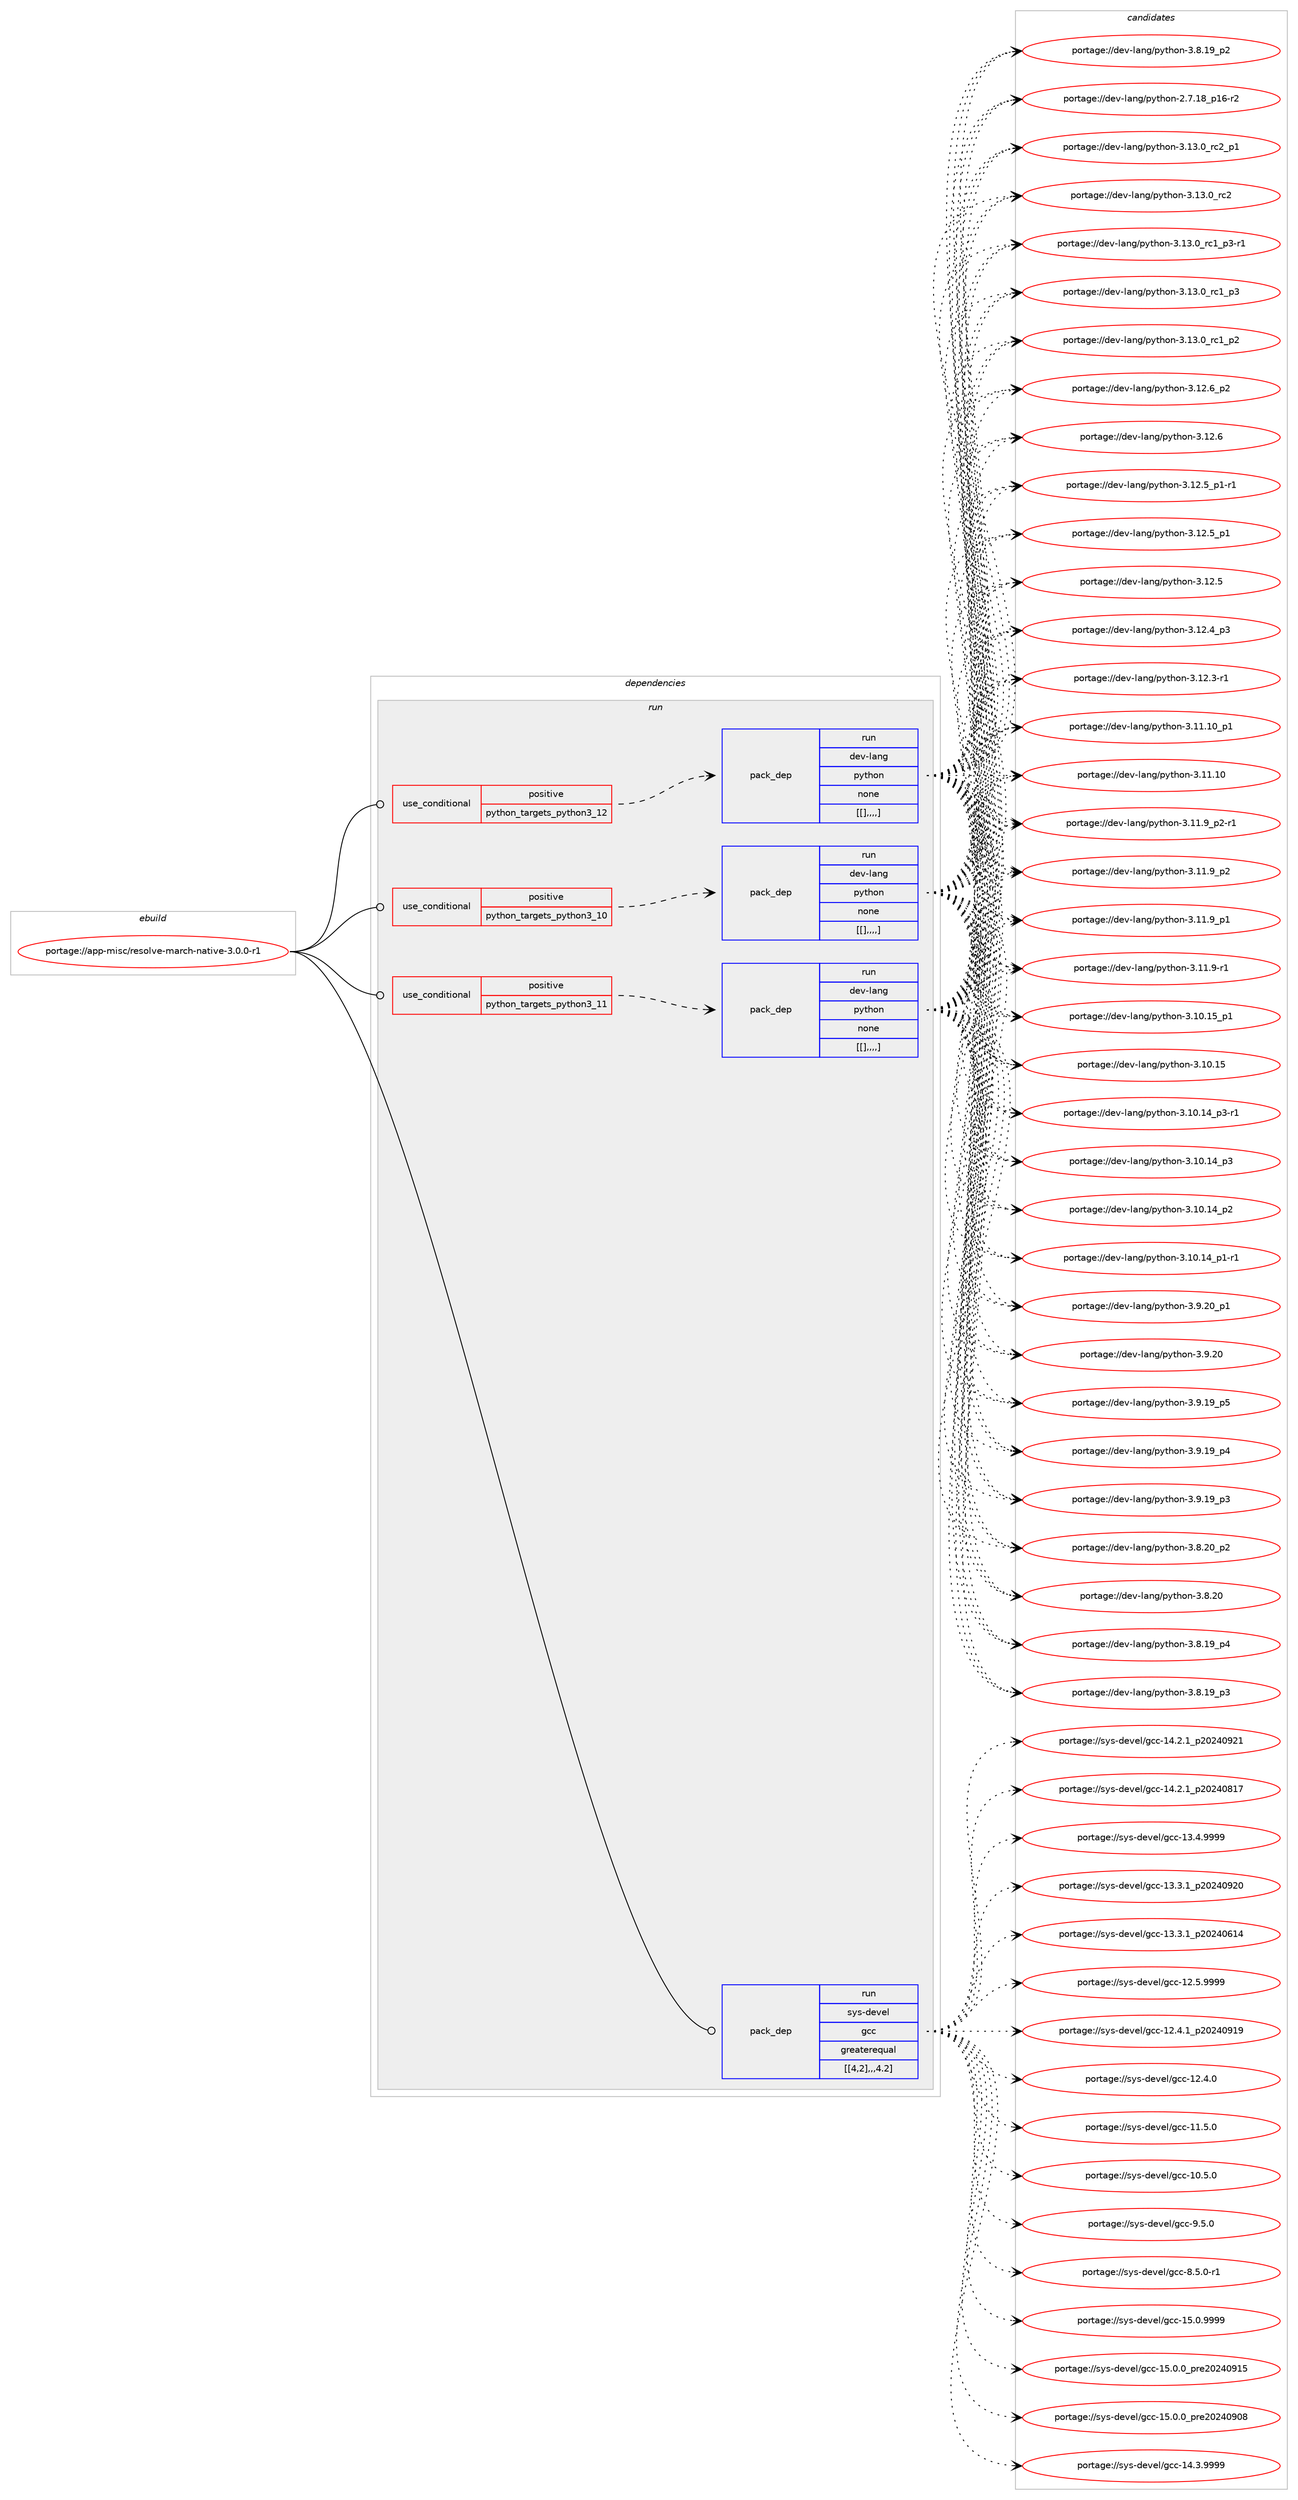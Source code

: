 digraph prolog {

# *************
# Graph options
# *************

newrank=true;
concentrate=true;
compound=true;
graph [rankdir=LR,fontname=Helvetica,fontsize=10,ranksep=1.5];#, ranksep=2.5, nodesep=0.2];
edge  [arrowhead=vee];
node  [fontname=Helvetica,fontsize=10];

# **********
# The ebuild
# **********

subgraph cluster_leftcol {
color=gray;
label=<<i>ebuild</i>>;
id [label="portage://app-misc/resolve-march-native-3.0.0-r1", color=red, width=4, href="../app-misc/resolve-march-native-3.0.0-r1.svg"];
}

# ****************
# The dependencies
# ****************

subgraph cluster_midcol {
color=gray;
label=<<i>dependencies</i>>;
subgraph cluster_compile {
fillcolor="#eeeeee";
style=filled;
label=<<i>compile</i>>;
}
subgraph cluster_compileandrun {
fillcolor="#eeeeee";
style=filled;
label=<<i>compile and run</i>>;
}
subgraph cluster_run {
fillcolor="#eeeeee";
style=filled;
label=<<i>run</i>>;
subgraph cond13051 {
dependency44457 [label=<<TABLE BORDER="0" CELLBORDER="1" CELLSPACING="0" CELLPADDING="4"><TR><TD ROWSPAN="3" CELLPADDING="10">use_conditional</TD></TR><TR><TD>positive</TD></TR><TR><TD>python_targets_python3_10</TD></TR></TABLE>>, shape=none, color=red];
subgraph pack31006 {
dependency44458 [label=<<TABLE BORDER="0" CELLBORDER="1" CELLSPACING="0" CELLPADDING="4" WIDTH="220"><TR><TD ROWSPAN="6" CELLPADDING="30">pack_dep</TD></TR><TR><TD WIDTH="110">run</TD></TR><TR><TD>dev-lang</TD></TR><TR><TD>python</TD></TR><TR><TD>none</TD></TR><TR><TD>[[],,,,]</TD></TR></TABLE>>, shape=none, color=blue];
}
dependency44457:e -> dependency44458:w [weight=20,style="dashed",arrowhead="vee"];
}
id:e -> dependency44457:w [weight=20,style="solid",arrowhead="odot"];
subgraph cond13052 {
dependency44459 [label=<<TABLE BORDER="0" CELLBORDER="1" CELLSPACING="0" CELLPADDING="4"><TR><TD ROWSPAN="3" CELLPADDING="10">use_conditional</TD></TR><TR><TD>positive</TD></TR><TR><TD>python_targets_python3_11</TD></TR></TABLE>>, shape=none, color=red];
subgraph pack31007 {
dependency44460 [label=<<TABLE BORDER="0" CELLBORDER="1" CELLSPACING="0" CELLPADDING="4" WIDTH="220"><TR><TD ROWSPAN="6" CELLPADDING="30">pack_dep</TD></TR><TR><TD WIDTH="110">run</TD></TR><TR><TD>dev-lang</TD></TR><TR><TD>python</TD></TR><TR><TD>none</TD></TR><TR><TD>[[],,,,]</TD></TR></TABLE>>, shape=none, color=blue];
}
dependency44459:e -> dependency44460:w [weight=20,style="dashed",arrowhead="vee"];
}
id:e -> dependency44459:w [weight=20,style="solid",arrowhead="odot"];
subgraph cond13053 {
dependency44461 [label=<<TABLE BORDER="0" CELLBORDER="1" CELLSPACING="0" CELLPADDING="4"><TR><TD ROWSPAN="3" CELLPADDING="10">use_conditional</TD></TR><TR><TD>positive</TD></TR><TR><TD>python_targets_python3_12</TD></TR></TABLE>>, shape=none, color=red];
subgraph pack31008 {
dependency44462 [label=<<TABLE BORDER="0" CELLBORDER="1" CELLSPACING="0" CELLPADDING="4" WIDTH="220"><TR><TD ROWSPAN="6" CELLPADDING="30">pack_dep</TD></TR><TR><TD WIDTH="110">run</TD></TR><TR><TD>dev-lang</TD></TR><TR><TD>python</TD></TR><TR><TD>none</TD></TR><TR><TD>[[],,,,]</TD></TR></TABLE>>, shape=none, color=blue];
}
dependency44461:e -> dependency44462:w [weight=20,style="dashed",arrowhead="vee"];
}
id:e -> dependency44461:w [weight=20,style="solid",arrowhead="odot"];
subgraph pack31009 {
dependency44463 [label=<<TABLE BORDER="0" CELLBORDER="1" CELLSPACING="0" CELLPADDING="4" WIDTH="220"><TR><TD ROWSPAN="6" CELLPADDING="30">pack_dep</TD></TR><TR><TD WIDTH="110">run</TD></TR><TR><TD>sys-devel</TD></TR><TR><TD>gcc</TD></TR><TR><TD>greaterequal</TD></TR><TR><TD>[[4,2],,,4.2]</TD></TR></TABLE>>, shape=none, color=blue];
}
id:e -> dependency44463:w [weight=20,style="solid",arrowhead="odot"];
}
}

# **************
# The candidates
# **************

subgraph cluster_choices {
rank=same;
color=gray;
label=<<i>candidates</i>>;

subgraph choice31006 {
color=black;
nodesep=1;
choice100101118451089711010347112121116104111110455146495146489511499509511249 [label="portage://dev-lang/python-3.13.0_rc2_p1", color=red, width=4,href="../dev-lang/python-3.13.0_rc2_p1.svg"];
choice10010111845108971101034711212111610411111045514649514648951149950 [label="portage://dev-lang/python-3.13.0_rc2", color=red, width=4,href="../dev-lang/python-3.13.0_rc2.svg"];
choice1001011184510897110103471121211161041111104551464951464895114994995112514511449 [label="portage://dev-lang/python-3.13.0_rc1_p3-r1", color=red, width=4,href="../dev-lang/python-3.13.0_rc1_p3-r1.svg"];
choice100101118451089711010347112121116104111110455146495146489511499499511251 [label="portage://dev-lang/python-3.13.0_rc1_p3", color=red, width=4,href="../dev-lang/python-3.13.0_rc1_p3.svg"];
choice100101118451089711010347112121116104111110455146495146489511499499511250 [label="portage://dev-lang/python-3.13.0_rc1_p2", color=red, width=4,href="../dev-lang/python-3.13.0_rc1_p2.svg"];
choice100101118451089711010347112121116104111110455146495046549511250 [label="portage://dev-lang/python-3.12.6_p2", color=red, width=4,href="../dev-lang/python-3.12.6_p2.svg"];
choice10010111845108971101034711212111610411111045514649504654 [label="portage://dev-lang/python-3.12.6", color=red, width=4,href="../dev-lang/python-3.12.6.svg"];
choice1001011184510897110103471121211161041111104551464950465395112494511449 [label="portage://dev-lang/python-3.12.5_p1-r1", color=red, width=4,href="../dev-lang/python-3.12.5_p1-r1.svg"];
choice100101118451089711010347112121116104111110455146495046539511249 [label="portage://dev-lang/python-3.12.5_p1", color=red, width=4,href="../dev-lang/python-3.12.5_p1.svg"];
choice10010111845108971101034711212111610411111045514649504653 [label="portage://dev-lang/python-3.12.5", color=red, width=4,href="../dev-lang/python-3.12.5.svg"];
choice100101118451089711010347112121116104111110455146495046529511251 [label="portage://dev-lang/python-3.12.4_p3", color=red, width=4,href="../dev-lang/python-3.12.4_p3.svg"];
choice100101118451089711010347112121116104111110455146495046514511449 [label="portage://dev-lang/python-3.12.3-r1", color=red, width=4,href="../dev-lang/python-3.12.3-r1.svg"];
choice10010111845108971101034711212111610411111045514649494649489511249 [label="portage://dev-lang/python-3.11.10_p1", color=red, width=4,href="../dev-lang/python-3.11.10_p1.svg"];
choice1001011184510897110103471121211161041111104551464949464948 [label="portage://dev-lang/python-3.11.10", color=red, width=4,href="../dev-lang/python-3.11.10.svg"];
choice1001011184510897110103471121211161041111104551464949465795112504511449 [label="portage://dev-lang/python-3.11.9_p2-r1", color=red, width=4,href="../dev-lang/python-3.11.9_p2-r1.svg"];
choice100101118451089711010347112121116104111110455146494946579511250 [label="portage://dev-lang/python-3.11.9_p2", color=red, width=4,href="../dev-lang/python-3.11.9_p2.svg"];
choice100101118451089711010347112121116104111110455146494946579511249 [label="portage://dev-lang/python-3.11.9_p1", color=red, width=4,href="../dev-lang/python-3.11.9_p1.svg"];
choice100101118451089711010347112121116104111110455146494946574511449 [label="portage://dev-lang/python-3.11.9-r1", color=red, width=4,href="../dev-lang/python-3.11.9-r1.svg"];
choice10010111845108971101034711212111610411111045514649484649539511249 [label="portage://dev-lang/python-3.10.15_p1", color=red, width=4,href="../dev-lang/python-3.10.15_p1.svg"];
choice1001011184510897110103471121211161041111104551464948464953 [label="portage://dev-lang/python-3.10.15", color=red, width=4,href="../dev-lang/python-3.10.15.svg"];
choice100101118451089711010347112121116104111110455146494846495295112514511449 [label="portage://dev-lang/python-3.10.14_p3-r1", color=red, width=4,href="../dev-lang/python-3.10.14_p3-r1.svg"];
choice10010111845108971101034711212111610411111045514649484649529511251 [label="portage://dev-lang/python-3.10.14_p3", color=red, width=4,href="../dev-lang/python-3.10.14_p3.svg"];
choice10010111845108971101034711212111610411111045514649484649529511250 [label="portage://dev-lang/python-3.10.14_p2", color=red, width=4,href="../dev-lang/python-3.10.14_p2.svg"];
choice100101118451089711010347112121116104111110455146494846495295112494511449 [label="portage://dev-lang/python-3.10.14_p1-r1", color=red, width=4,href="../dev-lang/python-3.10.14_p1-r1.svg"];
choice100101118451089711010347112121116104111110455146574650489511249 [label="portage://dev-lang/python-3.9.20_p1", color=red, width=4,href="../dev-lang/python-3.9.20_p1.svg"];
choice10010111845108971101034711212111610411111045514657465048 [label="portage://dev-lang/python-3.9.20", color=red, width=4,href="../dev-lang/python-3.9.20.svg"];
choice100101118451089711010347112121116104111110455146574649579511253 [label="portage://dev-lang/python-3.9.19_p5", color=red, width=4,href="../dev-lang/python-3.9.19_p5.svg"];
choice100101118451089711010347112121116104111110455146574649579511252 [label="portage://dev-lang/python-3.9.19_p4", color=red, width=4,href="../dev-lang/python-3.9.19_p4.svg"];
choice100101118451089711010347112121116104111110455146574649579511251 [label="portage://dev-lang/python-3.9.19_p3", color=red, width=4,href="../dev-lang/python-3.9.19_p3.svg"];
choice100101118451089711010347112121116104111110455146564650489511250 [label="portage://dev-lang/python-3.8.20_p2", color=red, width=4,href="../dev-lang/python-3.8.20_p2.svg"];
choice10010111845108971101034711212111610411111045514656465048 [label="portage://dev-lang/python-3.8.20", color=red, width=4,href="../dev-lang/python-3.8.20.svg"];
choice100101118451089711010347112121116104111110455146564649579511252 [label="portage://dev-lang/python-3.8.19_p4", color=red, width=4,href="../dev-lang/python-3.8.19_p4.svg"];
choice100101118451089711010347112121116104111110455146564649579511251 [label="portage://dev-lang/python-3.8.19_p3", color=red, width=4,href="../dev-lang/python-3.8.19_p3.svg"];
choice100101118451089711010347112121116104111110455146564649579511250 [label="portage://dev-lang/python-3.8.19_p2", color=red, width=4,href="../dev-lang/python-3.8.19_p2.svg"];
choice100101118451089711010347112121116104111110455046554649569511249544511450 [label="portage://dev-lang/python-2.7.18_p16-r2", color=red, width=4,href="../dev-lang/python-2.7.18_p16-r2.svg"];
dependency44458:e -> choice100101118451089711010347112121116104111110455146495146489511499509511249:w [style=dotted,weight="100"];
dependency44458:e -> choice10010111845108971101034711212111610411111045514649514648951149950:w [style=dotted,weight="100"];
dependency44458:e -> choice1001011184510897110103471121211161041111104551464951464895114994995112514511449:w [style=dotted,weight="100"];
dependency44458:e -> choice100101118451089711010347112121116104111110455146495146489511499499511251:w [style=dotted,weight="100"];
dependency44458:e -> choice100101118451089711010347112121116104111110455146495146489511499499511250:w [style=dotted,weight="100"];
dependency44458:e -> choice100101118451089711010347112121116104111110455146495046549511250:w [style=dotted,weight="100"];
dependency44458:e -> choice10010111845108971101034711212111610411111045514649504654:w [style=dotted,weight="100"];
dependency44458:e -> choice1001011184510897110103471121211161041111104551464950465395112494511449:w [style=dotted,weight="100"];
dependency44458:e -> choice100101118451089711010347112121116104111110455146495046539511249:w [style=dotted,weight="100"];
dependency44458:e -> choice10010111845108971101034711212111610411111045514649504653:w [style=dotted,weight="100"];
dependency44458:e -> choice100101118451089711010347112121116104111110455146495046529511251:w [style=dotted,weight="100"];
dependency44458:e -> choice100101118451089711010347112121116104111110455146495046514511449:w [style=dotted,weight="100"];
dependency44458:e -> choice10010111845108971101034711212111610411111045514649494649489511249:w [style=dotted,weight="100"];
dependency44458:e -> choice1001011184510897110103471121211161041111104551464949464948:w [style=dotted,weight="100"];
dependency44458:e -> choice1001011184510897110103471121211161041111104551464949465795112504511449:w [style=dotted,weight="100"];
dependency44458:e -> choice100101118451089711010347112121116104111110455146494946579511250:w [style=dotted,weight="100"];
dependency44458:e -> choice100101118451089711010347112121116104111110455146494946579511249:w [style=dotted,weight="100"];
dependency44458:e -> choice100101118451089711010347112121116104111110455146494946574511449:w [style=dotted,weight="100"];
dependency44458:e -> choice10010111845108971101034711212111610411111045514649484649539511249:w [style=dotted,weight="100"];
dependency44458:e -> choice1001011184510897110103471121211161041111104551464948464953:w [style=dotted,weight="100"];
dependency44458:e -> choice100101118451089711010347112121116104111110455146494846495295112514511449:w [style=dotted,weight="100"];
dependency44458:e -> choice10010111845108971101034711212111610411111045514649484649529511251:w [style=dotted,weight="100"];
dependency44458:e -> choice10010111845108971101034711212111610411111045514649484649529511250:w [style=dotted,weight="100"];
dependency44458:e -> choice100101118451089711010347112121116104111110455146494846495295112494511449:w [style=dotted,weight="100"];
dependency44458:e -> choice100101118451089711010347112121116104111110455146574650489511249:w [style=dotted,weight="100"];
dependency44458:e -> choice10010111845108971101034711212111610411111045514657465048:w [style=dotted,weight="100"];
dependency44458:e -> choice100101118451089711010347112121116104111110455146574649579511253:w [style=dotted,weight="100"];
dependency44458:e -> choice100101118451089711010347112121116104111110455146574649579511252:w [style=dotted,weight="100"];
dependency44458:e -> choice100101118451089711010347112121116104111110455146574649579511251:w [style=dotted,weight="100"];
dependency44458:e -> choice100101118451089711010347112121116104111110455146564650489511250:w [style=dotted,weight="100"];
dependency44458:e -> choice10010111845108971101034711212111610411111045514656465048:w [style=dotted,weight="100"];
dependency44458:e -> choice100101118451089711010347112121116104111110455146564649579511252:w [style=dotted,weight="100"];
dependency44458:e -> choice100101118451089711010347112121116104111110455146564649579511251:w [style=dotted,weight="100"];
dependency44458:e -> choice100101118451089711010347112121116104111110455146564649579511250:w [style=dotted,weight="100"];
dependency44458:e -> choice100101118451089711010347112121116104111110455046554649569511249544511450:w [style=dotted,weight="100"];
}
subgraph choice31007 {
color=black;
nodesep=1;
choice100101118451089711010347112121116104111110455146495146489511499509511249 [label="portage://dev-lang/python-3.13.0_rc2_p1", color=red, width=4,href="../dev-lang/python-3.13.0_rc2_p1.svg"];
choice10010111845108971101034711212111610411111045514649514648951149950 [label="portage://dev-lang/python-3.13.0_rc2", color=red, width=4,href="../dev-lang/python-3.13.0_rc2.svg"];
choice1001011184510897110103471121211161041111104551464951464895114994995112514511449 [label="portage://dev-lang/python-3.13.0_rc1_p3-r1", color=red, width=4,href="../dev-lang/python-3.13.0_rc1_p3-r1.svg"];
choice100101118451089711010347112121116104111110455146495146489511499499511251 [label="portage://dev-lang/python-3.13.0_rc1_p3", color=red, width=4,href="../dev-lang/python-3.13.0_rc1_p3.svg"];
choice100101118451089711010347112121116104111110455146495146489511499499511250 [label="portage://dev-lang/python-3.13.0_rc1_p2", color=red, width=4,href="../dev-lang/python-3.13.0_rc1_p2.svg"];
choice100101118451089711010347112121116104111110455146495046549511250 [label="portage://dev-lang/python-3.12.6_p2", color=red, width=4,href="../dev-lang/python-3.12.6_p2.svg"];
choice10010111845108971101034711212111610411111045514649504654 [label="portage://dev-lang/python-3.12.6", color=red, width=4,href="../dev-lang/python-3.12.6.svg"];
choice1001011184510897110103471121211161041111104551464950465395112494511449 [label="portage://dev-lang/python-3.12.5_p1-r1", color=red, width=4,href="../dev-lang/python-3.12.5_p1-r1.svg"];
choice100101118451089711010347112121116104111110455146495046539511249 [label="portage://dev-lang/python-3.12.5_p1", color=red, width=4,href="../dev-lang/python-3.12.5_p1.svg"];
choice10010111845108971101034711212111610411111045514649504653 [label="portage://dev-lang/python-3.12.5", color=red, width=4,href="../dev-lang/python-3.12.5.svg"];
choice100101118451089711010347112121116104111110455146495046529511251 [label="portage://dev-lang/python-3.12.4_p3", color=red, width=4,href="../dev-lang/python-3.12.4_p3.svg"];
choice100101118451089711010347112121116104111110455146495046514511449 [label="portage://dev-lang/python-3.12.3-r1", color=red, width=4,href="../dev-lang/python-3.12.3-r1.svg"];
choice10010111845108971101034711212111610411111045514649494649489511249 [label="portage://dev-lang/python-3.11.10_p1", color=red, width=4,href="../dev-lang/python-3.11.10_p1.svg"];
choice1001011184510897110103471121211161041111104551464949464948 [label="portage://dev-lang/python-3.11.10", color=red, width=4,href="../dev-lang/python-3.11.10.svg"];
choice1001011184510897110103471121211161041111104551464949465795112504511449 [label="portage://dev-lang/python-3.11.9_p2-r1", color=red, width=4,href="../dev-lang/python-3.11.9_p2-r1.svg"];
choice100101118451089711010347112121116104111110455146494946579511250 [label="portage://dev-lang/python-3.11.9_p2", color=red, width=4,href="../dev-lang/python-3.11.9_p2.svg"];
choice100101118451089711010347112121116104111110455146494946579511249 [label="portage://dev-lang/python-3.11.9_p1", color=red, width=4,href="../dev-lang/python-3.11.9_p1.svg"];
choice100101118451089711010347112121116104111110455146494946574511449 [label="portage://dev-lang/python-3.11.9-r1", color=red, width=4,href="../dev-lang/python-3.11.9-r1.svg"];
choice10010111845108971101034711212111610411111045514649484649539511249 [label="portage://dev-lang/python-3.10.15_p1", color=red, width=4,href="../dev-lang/python-3.10.15_p1.svg"];
choice1001011184510897110103471121211161041111104551464948464953 [label="portage://dev-lang/python-3.10.15", color=red, width=4,href="../dev-lang/python-3.10.15.svg"];
choice100101118451089711010347112121116104111110455146494846495295112514511449 [label="portage://dev-lang/python-3.10.14_p3-r1", color=red, width=4,href="../dev-lang/python-3.10.14_p3-r1.svg"];
choice10010111845108971101034711212111610411111045514649484649529511251 [label="portage://dev-lang/python-3.10.14_p3", color=red, width=4,href="../dev-lang/python-3.10.14_p3.svg"];
choice10010111845108971101034711212111610411111045514649484649529511250 [label="portage://dev-lang/python-3.10.14_p2", color=red, width=4,href="../dev-lang/python-3.10.14_p2.svg"];
choice100101118451089711010347112121116104111110455146494846495295112494511449 [label="portage://dev-lang/python-3.10.14_p1-r1", color=red, width=4,href="../dev-lang/python-3.10.14_p1-r1.svg"];
choice100101118451089711010347112121116104111110455146574650489511249 [label="portage://dev-lang/python-3.9.20_p1", color=red, width=4,href="../dev-lang/python-3.9.20_p1.svg"];
choice10010111845108971101034711212111610411111045514657465048 [label="portage://dev-lang/python-3.9.20", color=red, width=4,href="../dev-lang/python-3.9.20.svg"];
choice100101118451089711010347112121116104111110455146574649579511253 [label="portage://dev-lang/python-3.9.19_p5", color=red, width=4,href="../dev-lang/python-3.9.19_p5.svg"];
choice100101118451089711010347112121116104111110455146574649579511252 [label="portage://dev-lang/python-3.9.19_p4", color=red, width=4,href="../dev-lang/python-3.9.19_p4.svg"];
choice100101118451089711010347112121116104111110455146574649579511251 [label="portage://dev-lang/python-3.9.19_p3", color=red, width=4,href="../dev-lang/python-3.9.19_p3.svg"];
choice100101118451089711010347112121116104111110455146564650489511250 [label="portage://dev-lang/python-3.8.20_p2", color=red, width=4,href="../dev-lang/python-3.8.20_p2.svg"];
choice10010111845108971101034711212111610411111045514656465048 [label="portage://dev-lang/python-3.8.20", color=red, width=4,href="../dev-lang/python-3.8.20.svg"];
choice100101118451089711010347112121116104111110455146564649579511252 [label="portage://dev-lang/python-3.8.19_p4", color=red, width=4,href="../dev-lang/python-3.8.19_p4.svg"];
choice100101118451089711010347112121116104111110455146564649579511251 [label="portage://dev-lang/python-3.8.19_p3", color=red, width=4,href="../dev-lang/python-3.8.19_p3.svg"];
choice100101118451089711010347112121116104111110455146564649579511250 [label="portage://dev-lang/python-3.8.19_p2", color=red, width=4,href="../dev-lang/python-3.8.19_p2.svg"];
choice100101118451089711010347112121116104111110455046554649569511249544511450 [label="portage://dev-lang/python-2.7.18_p16-r2", color=red, width=4,href="../dev-lang/python-2.7.18_p16-r2.svg"];
dependency44460:e -> choice100101118451089711010347112121116104111110455146495146489511499509511249:w [style=dotted,weight="100"];
dependency44460:e -> choice10010111845108971101034711212111610411111045514649514648951149950:w [style=dotted,weight="100"];
dependency44460:e -> choice1001011184510897110103471121211161041111104551464951464895114994995112514511449:w [style=dotted,weight="100"];
dependency44460:e -> choice100101118451089711010347112121116104111110455146495146489511499499511251:w [style=dotted,weight="100"];
dependency44460:e -> choice100101118451089711010347112121116104111110455146495146489511499499511250:w [style=dotted,weight="100"];
dependency44460:e -> choice100101118451089711010347112121116104111110455146495046549511250:w [style=dotted,weight="100"];
dependency44460:e -> choice10010111845108971101034711212111610411111045514649504654:w [style=dotted,weight="100"];
dependency44460:e -> choice1001011184510897110103471121211161041111104551464950465395112494511449:w [style=dotted,weight="100"];
dependency44460:e -> choice100101118451089711010347112121116104111110455146495046539511249:w [style=dotted,weight="100"];
dependency44460:e -> choice10010111845108971101034711212111610411111045514649504653:w [style=dotted,weight="100"];
dependency44460:e -> choice100101118451089711010347112121116104111110455146495046529511251:w [style=dotted,weight="100"];
dependency44460:e -> choice100101118451089711010347112121116104111110455146495046514511449:w [style=dotted,weight="100"];
dependency44460:e -> choice10010111845108971101034711212111610411111045514649494649489511249:w [style=dotted,weight="100"];
dependency44460:e -> choice1001011184510897110103471121211161041111104551464949464948:w [style=dotted,weight="100"];
dependency44460:e -> choice1001011184510897110103471121211161041111104551464949465795112504511449:w [style=dotted,weight="100"];
dependency44460:e -> choice100101118451089711010347112121116104111110455146494946579511250:w [style=dotted,weight="100"];
dependency44460:e -> choice100101118451089711010347112121116104111110455146494946579511249:w [style=dotted,weight="100"];
dependency44460:e -> choice100101118451089711010347112121116104111110455146494946574511449:w [style=dotted,weight="100"];
dependency44460:e -> choice10010111845108971101034711212111610411111045514649484649539511249:w [style=dotted,weight="100"];
dependency44460:e -> choice1001011184510897110103471121211161041111104551464948464953:w [style=dotted,weight="100"];
dependency44460:e -> choice100101118451089711010347112121116104111110455146494846495295112514511449:w [style=dotted,weight="100"];
dependency44460:e -> choice10010111845108971101034711212111610411111045514649484649529511251:w [style=dotted,weight="100"];
dependency44460:e -> choice10010111845108971101034711212111610411111045514649484649529511250:w [style=dotted,weight="100"];
dependency44460:e -> choice100101118451089711010347112121116104111110455146494846495295112494511449:w [style=dotted,weight="100"];
dependency44460:e -> choice100101118451089711010347112121116104111110455146574650489511249:w [style=dotted,weight="100"];
dependency44460:e -> choice10010111845108971101034711212111610411111045514657465048:w [style=dotted,weight="100"];
dependency44460:e -> choice100101118451089711010347112121116104111110455146574649579511253:w [style=dotted,weight="100"];
dependency44460:e -> choice100101118451089711010347112121116104111110455146574649579511252:w [style=dotted,weight="100"];
dependency44460:e -> choice100101118451089711010347112121116104111110455146574649579511251:w [style=dotted,weight="100"];
dependency44460:e -> choice100101118451089711010347112121116104111110455146564650489511250:w [style=dotted,weight="100"];
dependency44460:e -> choice10010111845108971101034711212111610411111045514656465048:w [style=dotted,weight="100"];
dependency44460:e -> choice100101118451089711010347112121116104111110455146564649579511252:w [style=dotted,weight="100"];
dependency44460:e -> choice100101118451089711010347112121116104111110455146564649579511251:w [style=dotted,weight="100"];
dependency44460:e -> choice100101118451089711010347112121116104111110455146564649579511250:w [style=dotted,weight="100"];
dependency44460:e -> choice100101118451089711010347112121116104111110455046554649569511249544511450:w [style=dotted,weight="100"];
}
subgraph choice31008 {
color=black;
nodesep=1;
choice100101118451089711010347112121116104111110455146495146489511499509511249 [label="portage://dev-lang/python-3.13.0_rc2_p1", color=red, width=4,href="../dev-lang/python-3.13.0_rc2_p1.svg"];
choice10010111845108971101034711212111610411111045514649514648951149950 [label="portage://dev-lang/python-3.13.0_rc2", color=red, width=4,href="../dev-lang/python-3.13.0_rc2.svg"];
choice1001011184510897110103471121211161041111104551464951464895114994995112514511449 [label="portage://dev-lang/python-3.13.0_rc1_p3-r1", color=red, width=4,href="../dev-lang/python-3.13.0_rc1_p3-r1.svg"];
choice100101118451089711010347112121116104111110455146495146489511499499511251 [label="portage://dev-lang/python-3.13.0_rc1_p3", color=red, width=4,href="../dev-lang/python-3.13.0_rc1_p3.svg"];
choice100101118451089711010347112121116104111110455146495146489511499499511250 [label="portage://dev-lang/python-3.13.0_rc1_p2", color=red, width=4,href="../dev-lang/python-3.13.0_rc1_p2.svg"];
choice100101118451089711010347112121116104111110455146495046549511250 [label="portage://dev-lang/python-3.12.6_p2", color=red, width=4,href="../dev-lang/python-3.12.6_p2.svg"];
choice10010111845108971101034711212111610411111045514649504654 [label="portage://dev-lang/python-3.12.6", color=red, width=4,href="../dev-lang/python-3.12.6.svg"];
choice1001011184510897110103471121211161041111104551464950465395112494511449 [label="portage://dev-lang/python-3.12.5_p1-r1", color=red, width=4,href="../dev-lang/python-3.12.5_p1-r1.svg"];
choice100101118451089711010347112121116104111110455146495046539511249 [label="portage://dev-lang/python-3.12.5_p1", color=red, width=4,href="../dev-lang/python-3.12.5_p1.svg"];
choice10010111845108971101034711212111610411111045514649504653 [label="portage://dev-lang/python-3.12.5", color=red, width=4,href="../dev-lang/python-3.12.5.svg"];
choice100101118451089711010347112121116104111110455146495046529511251 [label="portage://dev-lang/python-3.12.4_p3", color=red, width=4,href="../dev-lang/python-3.12.4_p3.svg"];
choice100101118451089711010347112121116104111110455146495046514511449 [label="portage://dev-lang/python-3.12.3-r1", color=red, width=4,href="../dev-lang/python-3.12.3-r1.svg"];
choice10010111845108971101034711212111610411111045514649494649489511249 [label="portage://dev-lang/python-3.11.10_p1", color=red, width=4,href="../dev-lang/python-3.11.10_p1.svg"];
choice1001011184510897110103471121211161041111104551464949464948 [label="portage://dev-lang/python-3.11.10", color=red, width=4,href="../dev-lang/python-3.11.10.svg"];
choice1001011184510897110103471121211161041111104551464949465795112504511449 [label="portage://dev-lang/python-3.11.9_p2-r1", color=red, width=4,href="../dev-lang/python-3.11.9_p2-r1.svg"];
choice100101118451089711010347112121116104111110455146494946579511250 [label="portage://dev-lang/python-3.11.9_p2", color=red, width=4,href="../dev-lang/python-3.11.9_p2.svg"];
choice100101118451089711010347112121116104111110455146494946579511249 [label="portage://dev-lang/python-3.11.9_p1", color=red, width=4,href="../dev-lang/python-3.11.9_p1.svg"];
choice100101118451089711010347112121116104111110455146494946574511449 [label="portage://dev-lang/python-3.11.9-r1", color=red, width=4,href="../dev-lang/python-3.11.9-r1.svg"];
choice10010111845108971101034711212111610411111045514649484649539511249 [label="portage://dev-lang/python-3.10.15_p1", color=red, width=4,href="../dev-lang/python-3.10.15_p1.svg"];
choice1001011184510897110103471121211161041111104551464948464953 [label="portage://dev-lang/python-3.10.15", color=red, width=4,href="../dev-lang/python-3.10.15.svg"];
choice100101118451089711010347112121116104111110455146494846495295112514511449 [label="portage://dev-lang/python-3.10.14_p3-r1", color=red, width=4,href="../dev-lang/python-3.10.14_p3-r1.svg"];
choice10010111845108971101034711212111610411111045514649484649529511251 [label="portage://dev-lang/python-3.10.14_p3", color=red, width=4,href="../dev-lang/python-3.10.14_p3.svg"];
choice10010111845108971101034711212111610411111045514649484649529511250 [label="portage://dev-lang/python-3.10.14_p2", color=red, width=4,href="../dev-lang/python-3.10.14_p2.svg"];
choice100101118451089711010347112121116104111110455146494846495295112494511449 [label="portage://dev-lang/python-3.10.14_p1-r1", color=red, width=4,href="../dev-lang/python-3.10.14_p1-r1.svg"];
choice100101118451089711010347112121116104111110455146574650489511249 [label="portage://dev-lang/python-3.9.20_p1", color=red, width=4,href="../dev-lang/python-3.9.20_p1.svg"];
choice10010111845108971101034711212111610411111045514657465048 [label="portage://dev-lang/python-3.9.20", color=red, width=4,href="../dev-lang/python-3.9.20.svg"];
choice100101118451089711010347112121116104111110455146574649579511253 [label="portage://dev-lang/python-3.9.19_p5", color=red, width=4,href="../dev-lang/python-3.9.19_p5.svg"];
choice100101118451089711010347112121116104111110455146574649579511252 [label="portage://dev-lang/python-3.9.19_p4", color=red, width=4,href="../dev-lang/python-3.9.19_p4.svg"];
choice100101118451089711010347112121116104111110455146574649579511251 [label="portage://dev-lang/python-3.9.19_p3", color=red, width=4,href="../dev-lang/python-3.9.19_p3.svg"];
choice100101118451089711010347112121116104111110455146564650489511250 [label="portage://dev-lang/python-3.8.20_p2", color=red, width=4,href="../dev-lang/python-3.8.20_p2.svg"];
choice10010111845108971101034711212111610411111045514656465048 [label="portage://dev-lang/python-3.8.20", color=red, width=4,href="../dev-lang/python-3.8.20.svg"];
choice100101118451089711010347112121116104111110455146564649579511252 [label="portage://dev-lang/python-3.8.19_p4", color=red, width=4,href="../dev-lang/python-3.8.19_p4.svg"];
choice100101118451089711010347112121116104111110455146564649579511251 [label="portage://dev-lang/python-3.8.19_p3", color=red, width=4,href="../dev-lang/python-3.8.19_p3.svg"];
choice100101118451089711010347112121116104111110455146564649579511250 [label="portage://dev-lang/python-3.8.19_p2", color=red, width=4,href="../dev-lang/python-3.8.19_p2.svg"];
choice100101118451089711010347112121116104111110455046554649569511249544511450 [label="portage://dev-lang/python-2.7.18_p16-r2", color=red, width=4,href="../dev-lang/python-2.7.18_p16-r2.svg"];
dependency44462:e -> choice100101118451089711010347112121116104111110455146495146489511499509511249:w [style=dotted,weight="100"];
dependency44462:e -> choice10010111845108971101034711212111610411111045514649514648951149950:w [style=dotted,weight="100"];
dependency44462:e -> choice1001011184510897110103471121211161041111104551464951464895114994995112514511449:w [style=dotted,weight="100"];
dependency44462:e -> choice100101118451089711010347112121116104111110455146495146489511499499511251:w [style=dotted,weight="100"];
dependency44462:e -> choice100101118451089711010347112121116104111110455146495146489511499499511250:w [style=dotted,weight="100"];
dependency44462:e -> choice100101118451089711010347112121116104111110455146495046549511250:w [style=dotted,weight="100"];
dependency44462:e -> choice10010111845108971101034711212111610411111045514649504654:w [style=dotted,weight="100"];
dependency44462:e -> choice1001011184510897110103471121211161041111104551464950465395112494511449:w [style=dotted,weight="100"];
dependency44462:e -> choice100101118451089711010347112121116104111110455146495046539511249:w [style=dotted,weight="100"];
dependency44462:e -> choice10010111845108971101034711212111610411111045514649504653:w [style=dotted,weight="100"];
dependency44462:e -> choice100101118451089711010347112121116104111110455146495046529511251:w [style=dotted,weight="100"];
dependency44462:e -> choice100101118451089711010347112121116104111110455146495046514511449:w [style=dotted,weight="100"];
dependency44462:e -> choice10010111845108971101034711212111610411111045514649494649489511249:w [style=dotted,weight="100"];
dependency44462:e -> choice1001011184510897110103471121211161041111104551464949464948:w [style=dotted,weight="100"];
dependency44462:e -> choice1001011184510897110103471121211161041111104551464949465795112504511449:w [style=dotted,weight="100"];
dependency44462:e -> choice100101118451089711010347112121116104111110455146494946579511250:w [style=dotted,weight="100"];
dependency44462:e -> choice100101118451089711010347112121116104111110455146494946579511249:w [style=dotted,weight="100"];
dependency44462:e -> choice100101118451089711010347112121116104111110455146494946574511449:w [style=dotted,weight="100"];
dependency44462:e -> choice10010111845108971101034711212111610411111045514649484649539511249:w [style=dotted,weight="100"];
dependency44462:e -> choice1001011184510897110103471121211161041111104551464948464953:w [style=dotted,weight="100"];
dependency44462:e -> choice100101118451089711010347112121116104111110455146494846495295112514511449:w [style=dotted,weight="100"];
dependency44462:e -> choice10010111845108971101034711212111610411111045514649484649529511251:w [style=dotted,weight="100"];
dependency44462:e -> choice10010111845108971101034711212111610411111045514649484649529511250:w [style=dotted,weight="100"];
dependency44462:e -> choice100101118451089711010347112121116104111110455146494846495295112494511449:w [style=dotted,weight="100"];
dependency44462:e -> choice100101118451089711010347112121116104111110455146574650489511249:w [style=dotted,weight="100"];
dependency44462:e -> choice10010111845108971101034711212111610411111045514657465048:w [style=dotted,weight="100"];
dependency44462:e -> choice100101118451089711010347112121116104111110455146574649579511253:w [style=dotted,weight="100"];
dependency44462:e -> choice100101118451089711010347112121116104111110455146574649579511252:w [style=dotted,weight="100"];
dependency44462:e -> choice100101118451089711010347112121116104111110455146574649579511251:w [style=dotted,weight="100"];
dependency44462:e -> choice100101118451089711010347112121116104111110455146564650489511250:w [style=dotted,weight="100"];
dependency44462:e -> choice10010111845108971101034711212111610411111045514656465048:w [style=dotted,weight="100"];
dependency44462:e -> choice100101118451089711010347112121116104111110455146564649579511252:w [style=dotted,weight="100"];
dependency44462:e -> choice100101118451089711010347112121116104111110455146564649579511251:w [style=dotted,weight="100"];
dependency44462:e -> choice100101118451089711010347112121116104111110455146564649579511250:w [style=dotted,weight="100"];
dependency44462:e -> choice100101118451089711010347112121116104111110455046554649569511249544511450:w [style=dotted,weight="100"];
}
subgraph choice31009 {
color=black;
nodesep=1;
choice1151211154510010111810110847103999945495346484657575757 [label="portage://sys-devel/gcc-15.0.9999", color=red, width=4,href="../sys-devel/gcc-15.0.9999.svg"];
choice1151211154510010111810110847103999945495346484648951121141015048505248574953 [label="portage://sys-devel/gcc-15.0.0_pre20240915", color=red, width=4,href="../sys-devel/gcc-15.0.0_pre20240915.svg"];
choice1151211154510010111810110847103999945495346484648951121141015048505248574856 [label="portage://sys-devel/gcc-15.0.0_pre20240908", color=red, width=4,href="../sys-devel/gcc-15.0.0_pre20240908.svg"];
choice1151211154510010111810110847103999945495246514657575757 [label="portage://sys-devel/gcc-14.3.9999", color=red, width=4,href="../sys-devel/gcc-14.3.9999.svg"];
choice1151211154510010111810110847103999945495246504649951125048505248575049 [label="portage://sys-devel/gcc-14.2.1_p20240921", color=red, width=4,href="../sys-devel/gcc-14.2.1_p20240921.svg"];
choice1151211154510010111810110847103999945495246504649951125048505248564955 [label="portage://sys-devel/gcc-14.2.1_p20240817", color=red, width=4,href="../sys-devel/gcc-14.2.1_p20240817.svg"];
choice1151211154510010111810110847103999945495146524657575757 [label="portage://sys-devel/gcc-13.4.9999", color=red, width=4,href="../sys-devel/gcc-13.4.9999.svg"];
choice1151211154510010111810110847103999945495146514649951125048505248575048 [label="portage://sys-devel/gcc-13.3.1_p20240920", color=red, width=4,href="../sys-devel/gcc-13.3.1_p20240920.svg"];
choice1151211154510010111810110847103999945495146514649951125048505248544952 [label="portage://sys-devel/gcc-13.3.1_p20240614", color=red, width=4,href="../sys-devel/gcc-13.3.1_p20240614.svg"];
choice1151211154510010111810110847103999945495046534657575757 [label="portage://sys-devel/gcc-12.5.9999", color=red, width=4,href="../sys-devel/gcc-12.5.9999.svg"];
choice1151211154510010111810110847103999945495046524649951125048505248574957 [label="portage://sys-devel/gcc-12.4.1_p20240919", color=red, width=4,href="../sys-devel/gcc-12.4.1_p20240919.svg"];
choice1151211154510010111810110847103999945495046524648 [label="portage://sys-devel/gcc-12.4.0", color=red, width=4,href="../sys-devel/gcc-12.4.0.svg"];
choice1151211154510010111810110847103999945494946534648 [label="portage://sys-devel/gcc-11.5.0", color=red, width=4,href="../sys-devel/gcc-11.5.0.svg"];
choice1151211154510010111810110847103999945494846534648 [label="portage://sys-devel/gcc-10.5.0", color=red, width=4,href="../sys-devel/gcc-10.5.0.svg"];
choice11512111545100101118101108471039999455746534648 [label="portage://sys-devel/gcc-9.5.0", color=red, width=4,href="../sys-devel/gcc-9.5.0.svg"];
choice115121115451001011181011084710399994556465346484511449 [label="portage://sys-devel/gcc-8.5.0-r1", color=red, width=4,href="../sys-devel/gcc-8.5.0-r1.svg"];
dependency44463:e -> choice1151211154510010111810110847103999945495346484657575757:w [style=dotted,weight="100"];
dependency44463:e -> choice1151211154510010111810110847103999945495346484648951121141015048505248574953:w [style=dotted,weight="100"];
dependency44463:e -> choice1151211154510010111810110847103999945495346484648951121141015048505248574856:w [style=dotted,weight="100"];
dependency44463:e -> choice1151211154510010111810110847103999945495246514657575757:w [style=dotted,weight="100"];
dependency44463:e -> choice1151211154510010111810110847103999945495246504649951125048505248575049:w [style=dotted,weight="100"];
dependency44463:e -> choice1151211154510010111810110847103999945495246504649951125048505248564955:w [style=dotted,weight="100"];
dependency44463:e -> choice1151211154510010111810110847103999945495146524657575757:w [style=dotted,weight="100"];
dependency44463:e -> choice1151211154510010111810110847103999945495146514649951125048505248575048:w [style=dotted,weight="100"];
dependency44463:e -> choice1151211154510010111810110847103999945495146514649951125048505248544952:w [style=dotted,weight="100"];
dependency44463:e -> choice1151211154510010111810110847103999945495046534657575757:w [style=dotted,weight="100"];
dependency44463:e -> choice1151211154510010111810110847103999945495046524649951125048505248574957:w [style=dotted,weight="100"];
dependency44463:e -> choice1151211154510010111810110847103999945495046524648:w [style=dotted,weight="100"];
dependency44463:e -> choice1151211154510010111810110847103999945494946534648:w [style=dotted,weight="100"];
dependency44463:e -> choice1151211154510010111810110847103999945494846534648:w [style=dotted,weight="100"];
dependency44463:e -> choice11512111545100101118101108471039999455746534648:w [style=dotted,weight="100"];
dependency44463:e -> choice115121115451001011181011084710399994556465346484511449:w [style=dotted,weight="100"];
}
}

}
